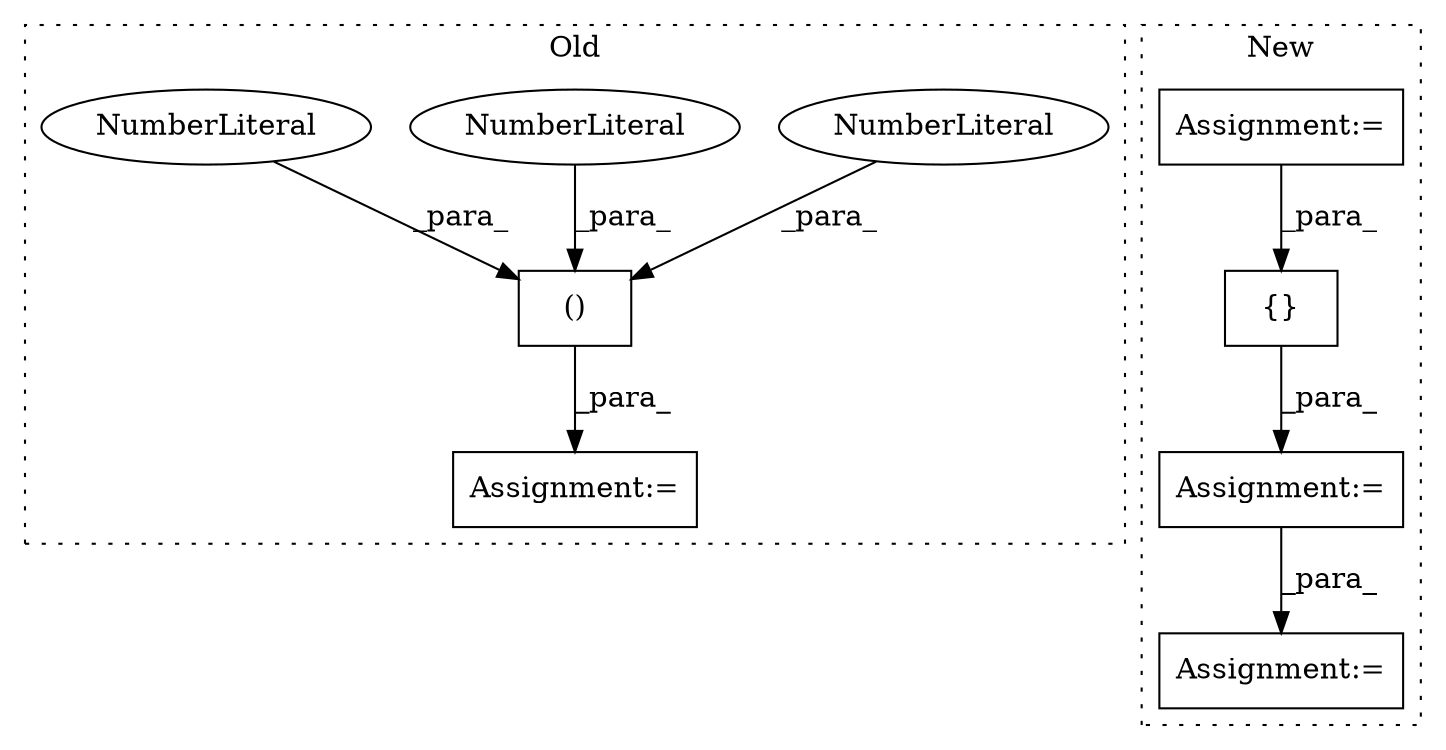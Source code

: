 digraph G {
subgraph cluster0 {
1 [label="()" a="106" s="26524" l="29" shape="box"];
4 [label="Assignment:=" a="7" s="26515" l="9" shape="box"];
5 [label="NumberLiteral" a="34" s="26524" l="1" shape="ellipse"];
6 [label="NumberLiteral" a="34" s="26552" l="1" shape="ellipse"];
7 [label="NumberLiteral" a="34" s="26538" l="1" shape="ellipse"];
label = "Old";
style="dotted";
}
subgraph cluster1 {
2 [label="{}" a="4" s="26747,26795" l="1,1" shape="box"];
3 [label="Assignment:=" a="7" s="26816" l="1" shape="box"];
8 [label="Assignment:=" a="7" s="26737" l="1" shape="box"];
9 [label="Assignment:=" a="7" s="26700" l="1" shape="box"];
label = "New";
style="dotted";
}
1 -> 4 [label="_para_"];
2 -> 8 [label="_para_"];
5 -> 1 [label="_para_"];
6 -> 1 [label="_para_"];
7 -> 1 [label="_para_"];
8 -> 3 [label="_para_"];
9 -> 2 [label="_para_"];
}